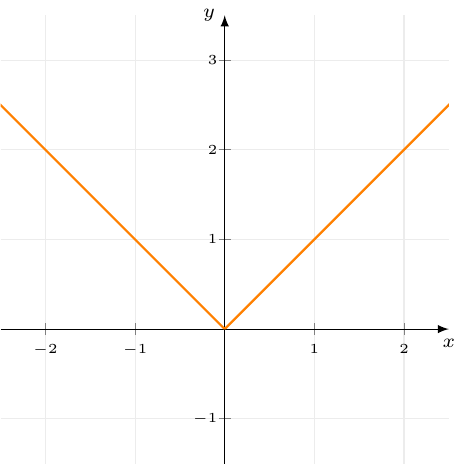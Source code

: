 \documentclass[crop]{standalone}
\usepackage[dvipsnames]{xcolor}
\usepackage{tikz}
\usepackage{pgfplots}
\pgfplotsset{compat=1.18}
\begin{document}
  \begin{tikzpicture}
    \begin{axis}[%
      axis x line=center,axis y line=center,
      unit vector ratio={1 1},
      xlabel={$x$},ylabel={$y$},
      xlabel style={below,font=\scriptsize},
      ylabel style={left,font=\scriptsize},
      xmin=-2.5,xmax=2.5,
      xtick={-2,-1,0,1,2},
      xticklabel style={font=\tiny},
      ymin=-1.5,ymax=3.5,
      ytick={-4,-3,-2,-1,0,1,2,3,4},
      yticklabel style={font=\tiny,xshift=0.3em},
      restrict y to domain=-15:15,
      axis line style={-latex},
      grid=major,
      major grid style={gray!15},
      declare function={
        f(\x) = abs(\x);
      }
    ]%
      \addplot[mark=none,color=orange,thick,samples=1000,domain=-10:10] {f(x)};
    \end{axis}
  \end{tikzpicture}%
\end{document}